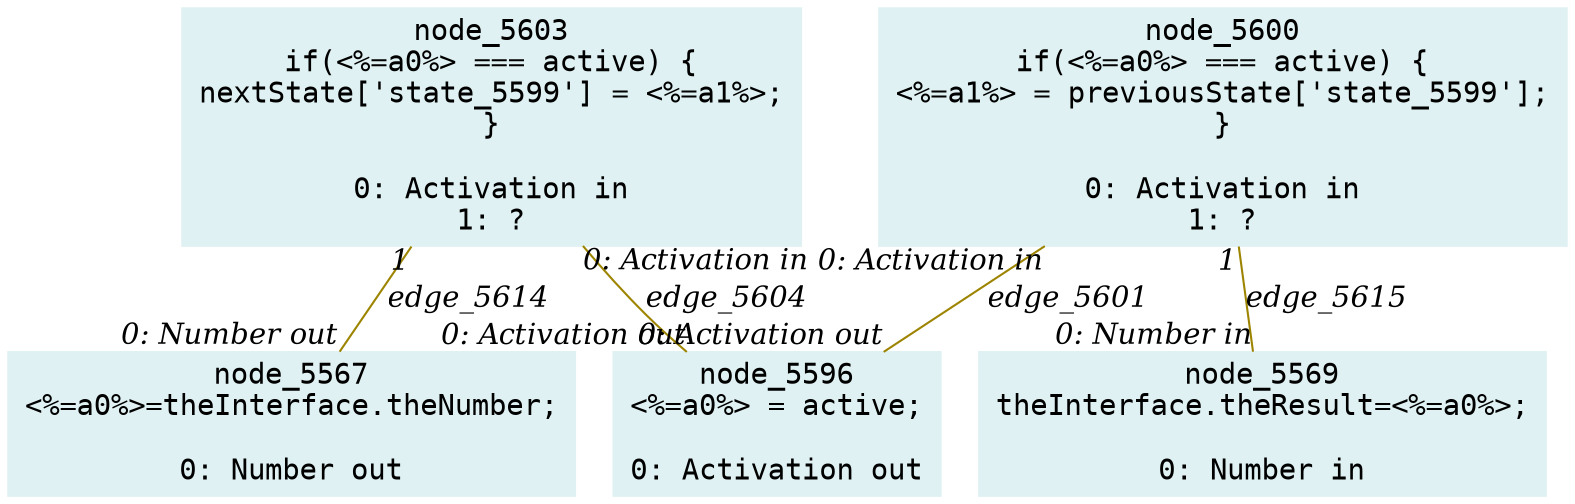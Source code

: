 digraph g{node_5567 [shape="box", style="filled", color="#dff1f2", fontname="Courier", label="node_5567
<%=a0%>=theInterface.theNumber;

0: Number out" ]
node_5569 [shape="box", style="filled", color="#dff1f2", fontname="Courier", label="node_5569
theInterface.theResult=<%=a0%>;

0: Number in" ]
node_5596 [shape="box", style="filled", color="#dff1f2", fontname="Courier", label="node_5596
<%=a0%> = active;

0: Activation out" ]
node_5600 [shape="box", style="filled", color="#dff1f2", fontname="Courier", label="node_5600
if(<%=a0%> === active) {
<%=a1%> = previousState['state_5599'];
}

0: Activation in
1: ?" ]
node_5603 [shape="box", style="filled", color="#dff1f2", fontname="Courier", label="node_5603
if(<%=a0%> === active) {
nextState['state_5599'] = <%=a1%>;
}

0: Activation in
1: ?" ]
node_5600 -> node_5596 [dir=none, arrowHead=none, fontname="Times-Italic", arrowsize=1, color="#9d8400", label="edge_5601",  headlabel="0: Activation out", taillabel="0: Activation in" ]
node_5603 -> node_5596 [dir=none, arrowHead=none, fontname="Times-Italic", arrowsize=1, color="#9d8400", label="edge_5604",  headlabel="0: Activation out", taillabel="0: Activation in" ]
node_5603 -> node_5567 [dir=none, arrowHead=none, fontname="Times-Italic", arrowsize=1, color="#9d8400", label="edge_5614",  headlabel="0: Number out", taillabel="1" ]
node_5600 -> node_5569 [dir=none, arrowHead=none, fontname="Times-Italic", arrowsize=1, color="#9d8400", label="edge_5615",  headlabel="0: Number in", taillabel="1" ]
}